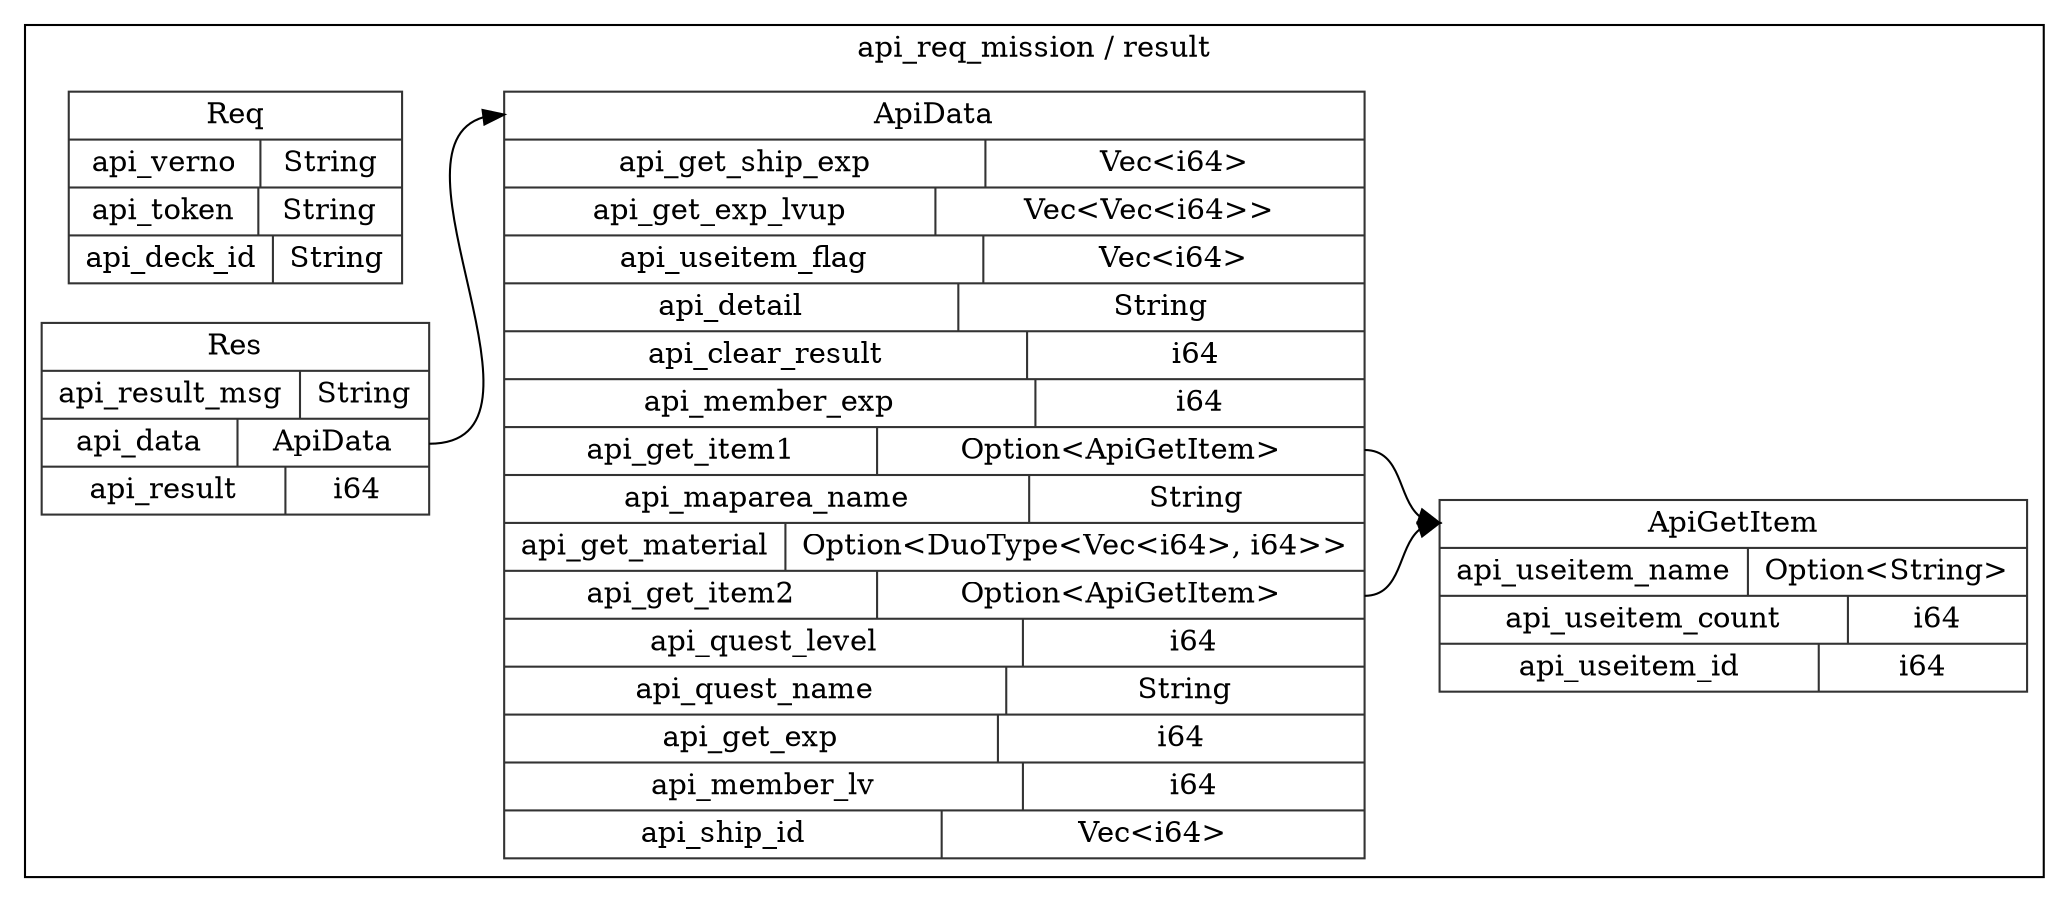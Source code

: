 digraph {
  rankdir=LR;
  subgraph cluster_0 {
    label="api_req_mission / result";
    node [style="filled", color=white, style="solid", color=gray20];
    api_req_mission__result__ApiData [label="<ApiData> ApiData  | { api_get_ship_exp | <api_get_ship_exp> Vec\<i64\> } | { api_get_exp_lvup | <api_get_exp_lvup> Vec\<Vec\<i64\>\> } | { api_useitem_flag | <api_useitem_flag> Vec\<i64\> } | { api_detail | <api_detail> String } | { api_clear_result | <api_clear_result> i64 } | { api_member_exp | <api_member_exp> i64 } | { api_get_item1 | <api_get_item1> Option\<ApiGetItem\> } | { api_maparea_name | <api_maparea_name> String } | { api_get_material | <api_get_material> Option\<DuoType\<Vec\<i64\>, i64\>\> } | { api_get_item2 | <api_get_item2> Option\<ApiGetItem\> } | { api_quest_level | <api_quest_level> i64 } | { api_quest_name | <api_quest_name> String } | { api_get_exp | <api_get_exp> i64 } | { api_member_lv | <api_member_lv> i64 } | { api_ship_id | <api_ship_id> Vec\<i64\> }", shape=record];
    api_req_mission__result__ApiGetItem;
    api_req_mission__result__ApiData:api_get_item1:e -> api_req_mission__result__ApiGetItem:ApiGetItem:w;
    api_req_mission__result__ApiGetItem;
    api_req_mission__result__ApiData:api_get_item2:e -> api_req_mission__result__ApiGetItem:ApiGetItem:w;
    api_req_mission__result__ApiGetItem [label="<ApiGetItem> ApiGetItem  | { api_useitem_name | <api_useitem_name> Option\<String\> } | { api_useitem_count | <api_useitem_count> i64 } | { api_useitem_id | <api_useitem_id> i64 }", shape=record];
    api_req_mission__result__Req [label="<Req> Req  | { api_verno | <api_verno> String } | { api_token | <api_token> String } | { api_deck_id | <api_deck_id> String }", shape=record];
    api_req_mission__result__Res [label="<Res> Res  | { api_result_msg | <api_result_msg> String } | { api_data | <api_data> ApiData } | { api_result | <api_result> i64 }", shape=record];
    api_req_mission__result__Res:api_data:e -> api_req_mission__result__ApiData:ApiData:w;
  }
}
